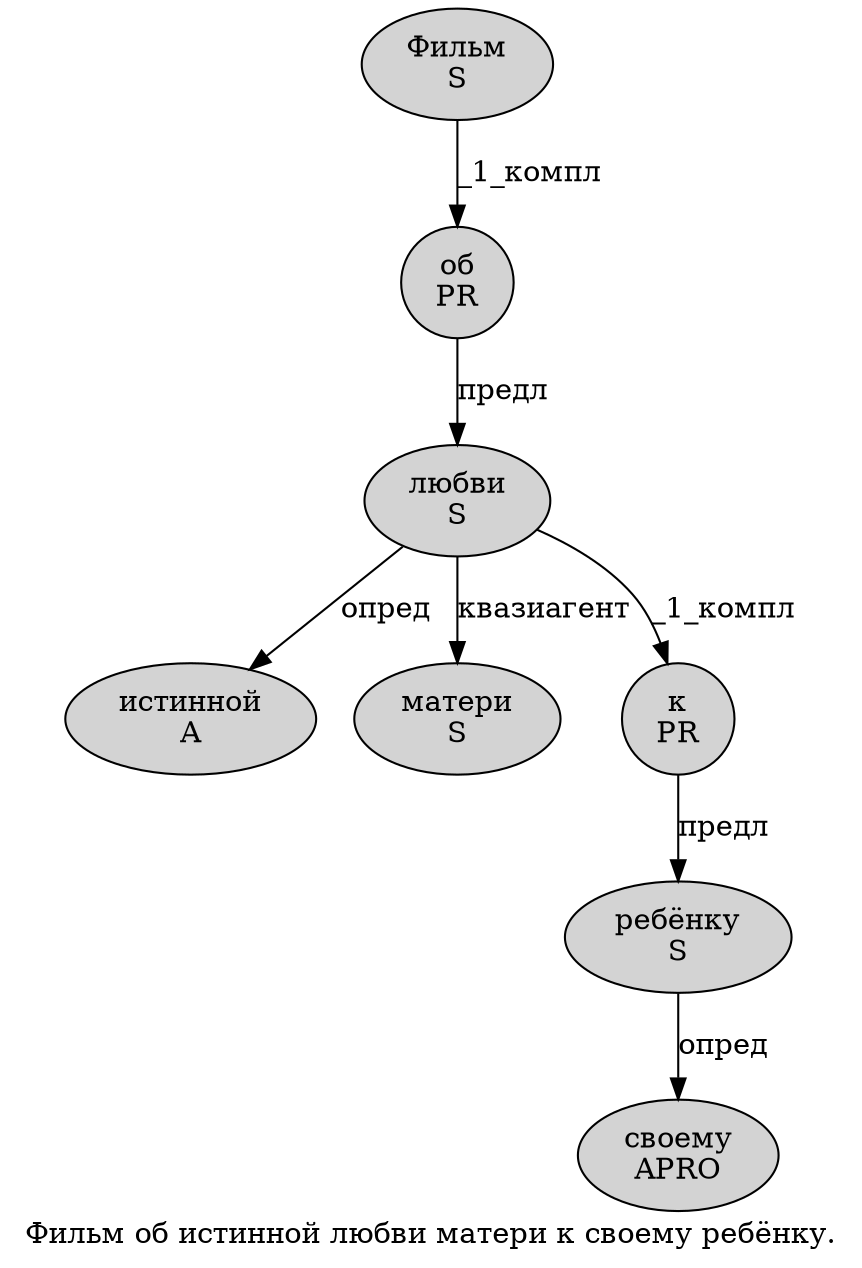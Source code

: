 digraph SENTENCE_148 {
	graph [label="Фильм об истинной любви матери к своему ребёнку."]
	node [style=filled]
		0 [label="Фильм
S" color="" fillcolor=lightgray penwidth=1 shape=ellipse]
		1 [label="об
PR" color="" fillcolor=lightgray penwidth=1 shape=ellipse]
		2 [label="истинной
A" color="" fillcolor=lightgray penwidth=1 shape=ellipse]
		3 [label="любви
S" color="" fillcolor=lightgray penwidth=1 shape=ellipse]
		4 [label="матери
S" color="" fillcolor=lightgray penwidth=1 shape=ellipse]
		5 [label="к
PR" color="" fillcolor=lightgray penwidth=1 shape=ellipse]
		6 [label="своему
APRO" color="" fillcolor=lightgray penwidth=1 shape=ellipse]
		7 [label="ребёнку
S" color="" fillcolor=lightgray penwidth=1 shape=ellipse]
			5 -> 7 [label="предл"]
			3 -> 2 [label="опред"]
			3 -> 4 [label="квазиагент"]
			3 -> 5 [label="_1_компл"]
			1 -> 3 [label="предл"]
			0 -> 1 [label="_1_компл"]
			7 -> 6 [label="опред"]
}